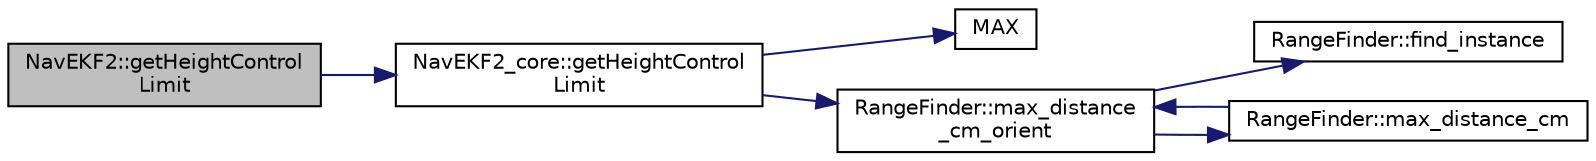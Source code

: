 digraph "NavEKF2::getHeightControlLimit"
{
 // INTERACTIVE_SVG=YES
  edge [fontname="Helvetica",fontsize="10",labelfontname="Helvetica",labelfontsize="10"];
  node [fontname="Helvetica",fontsize="10",shape=record];
  rankdir="LR";
  Node1 [label="NavEKF2::getHeightControl\lLimit",height=0.2,width=0.4,color="black", fillcolor="grey75", style="filled", fontcolor="black"];
  Node1 -> Node2 [color="midnightblue",fontsize="10",style="solid",fontname="Helvetica"];
  Node2 [label="NavEKF2_core::getHeightControl\lLimit",height=0.2,width=0.4,color="black", fillcolor="white", style="filled",URL="$classNavEKF2__core.html#a7f980f1fe08a52b0ee3c5251cefe4f5d"];
  Node2 -> Node3 [color="midnightblue",fontsize="10",style="solid",fontname="Helvetica"];
  Node3 [label="MAX",height=0.2,width=0.4,color="black", fillcolor="white", style="filled",URL="$AP__Math_8h.html#a5c0b5c82749ac54970b2699d3c10ee9b"];
  Node2 -> Node4 [color="midnightblue",fontsize="10",style="solid",fontname="Helvetica"];
  Node4 [label="RangeFinder::max_distance\l_cm_orient",height=0.2,width=0.4,color="black", fillcolor="white", style="filled",URL="$classRangeFinder.html#a62c4d7cafb56caa1f3244a658d03708d"];
  Node4 -> Node5 [color="midnightblue",fontsize="10",style="solid",fontname="Helvetica"];
  Node5 [label="RangeFinder::find_instance",height=0.2,width=0.4,color="black", fillcolor="white", style="filled",URL="$classRangeFinder.html#a532b9699a5ac5270db1584fa7fab8a4c"];
  Node4 -> Node6 [color="midnightblue",fontsize="10",style="solid",fontname="Helvetica"];
  Node6 [label="RangeFinder::max_distance_cm",height=0.2,width=0.4,color="black", fillcolor="white", style="filled",URL="$classRangeFinder.html#a52afaa97928556f60fe968ee9a6ce429"];
  Node6 -> Node4 [color="midnightblue",fontsize="10",style="solid",fontname="Helvetica"];
}
